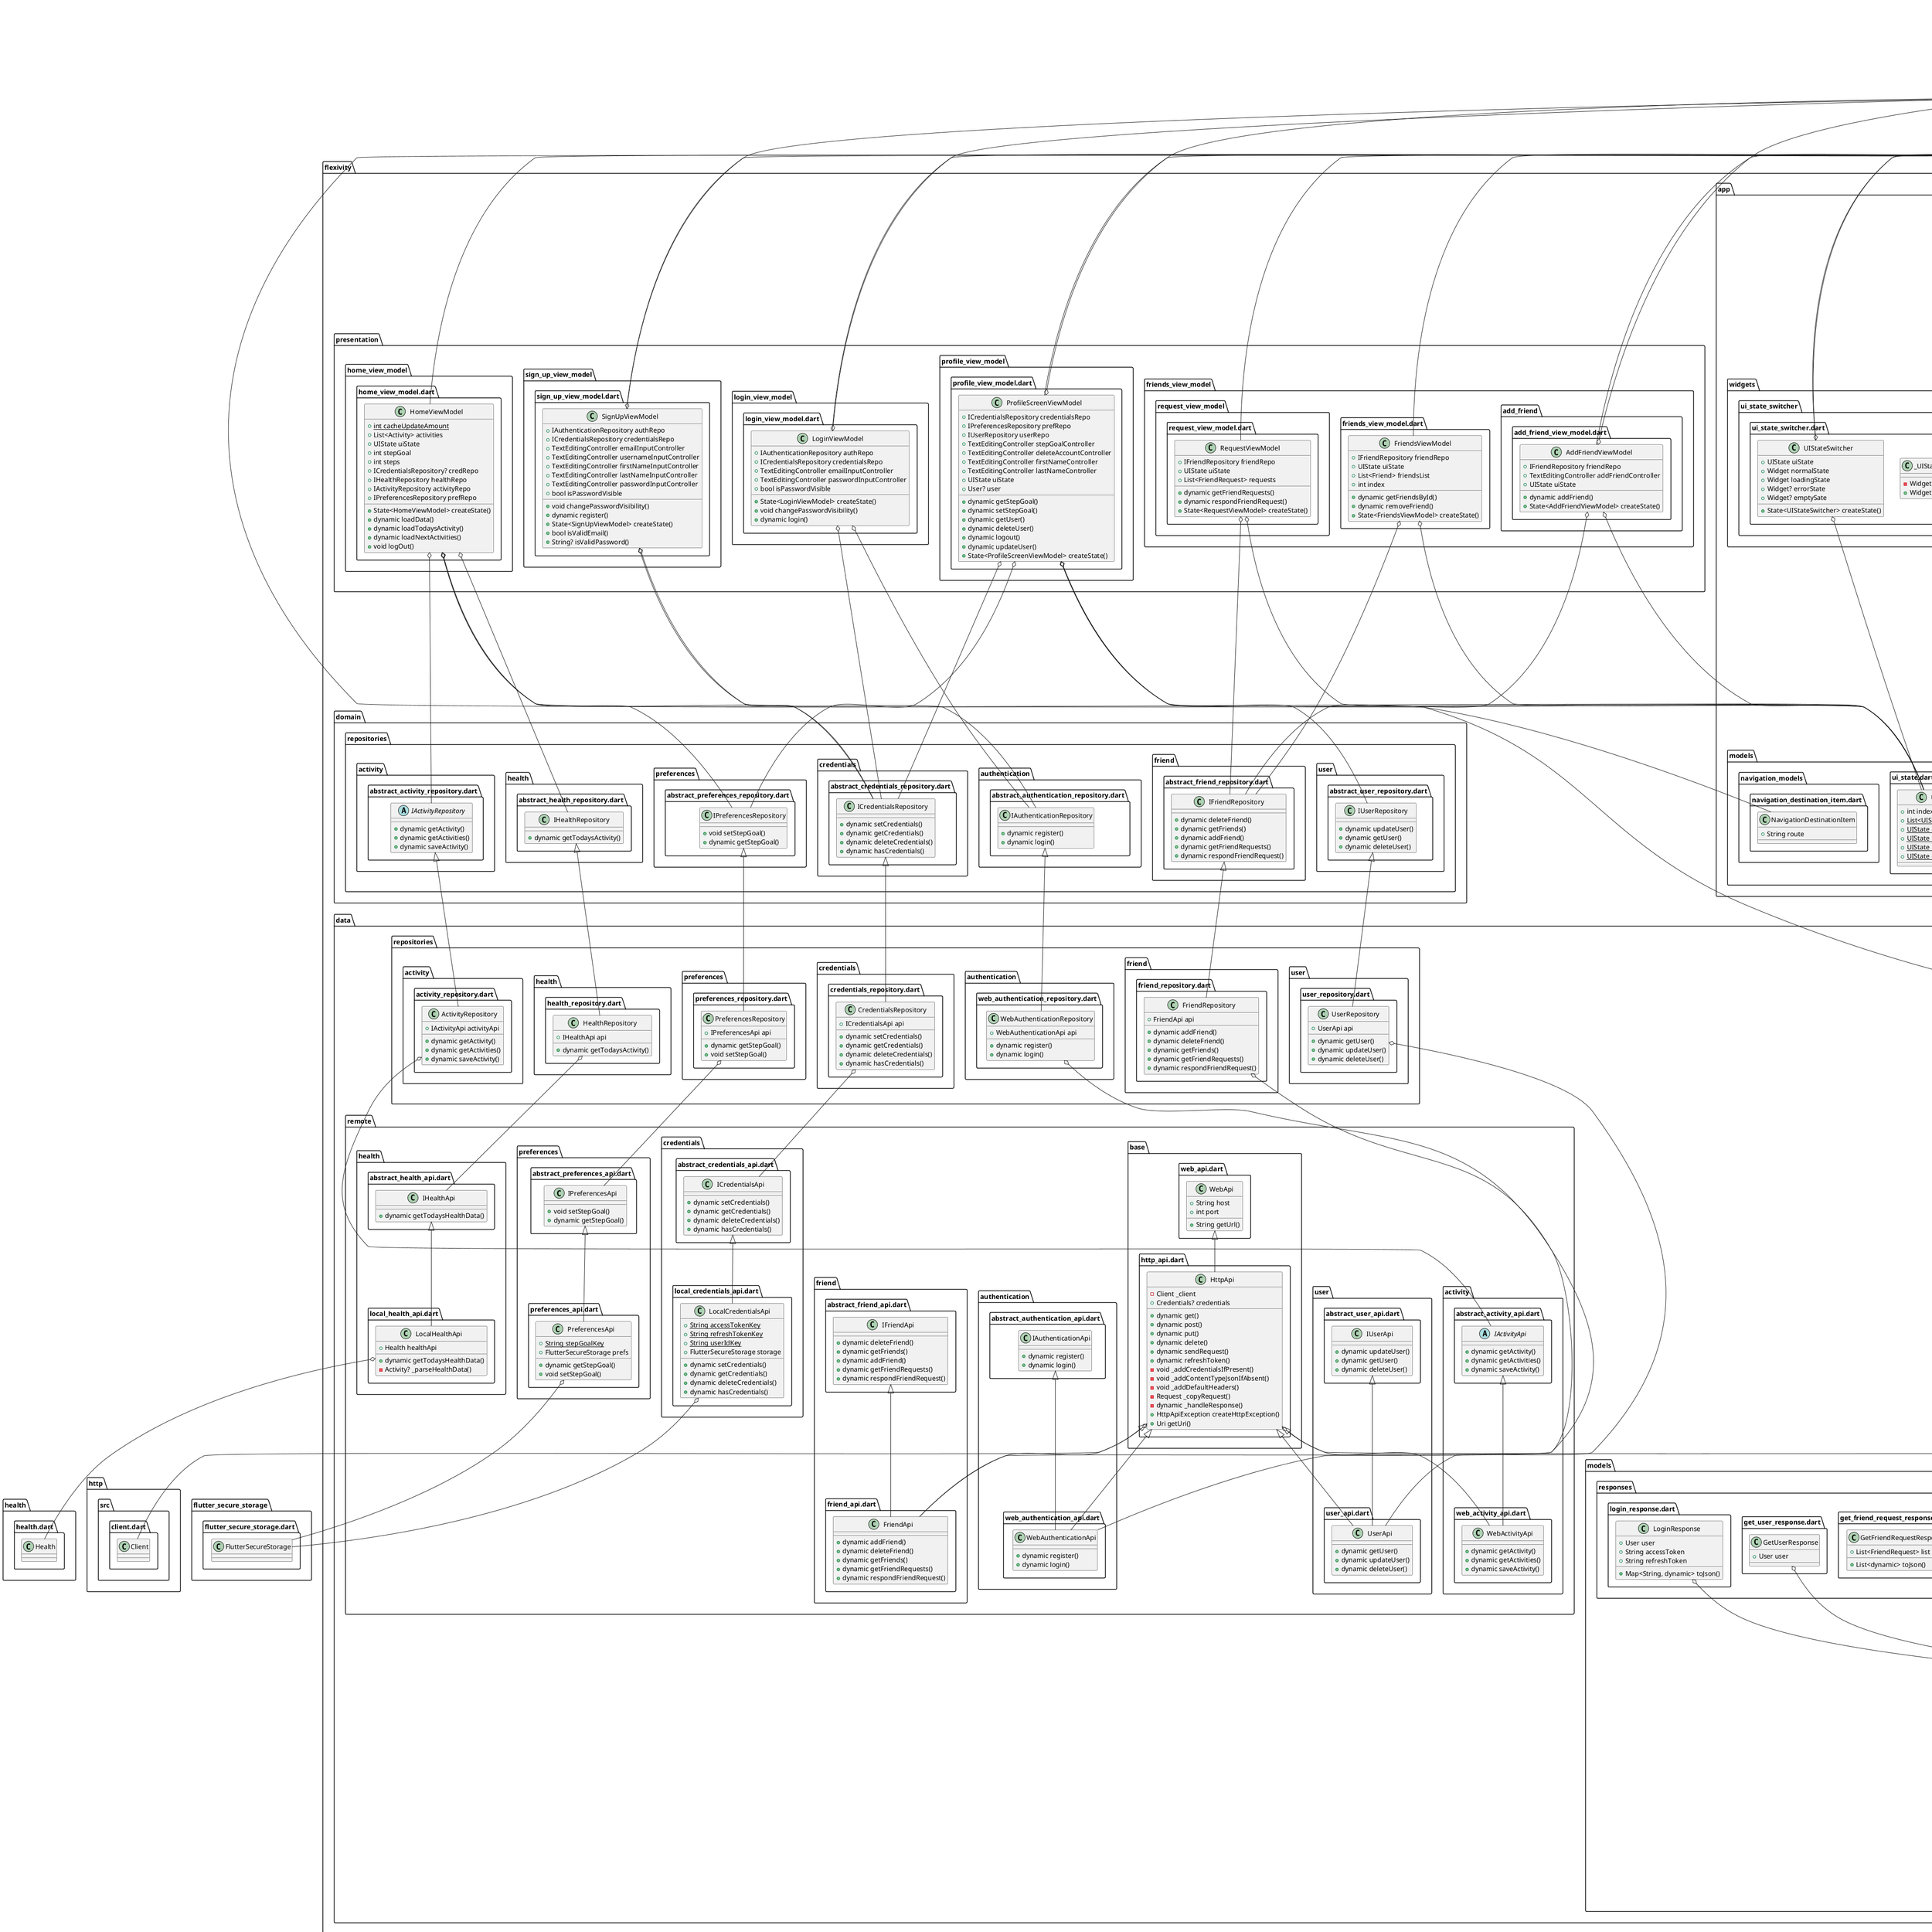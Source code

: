 @startuml class-diagram
set namespaceSeparator ::

class "flexivity::app::models::navigation_models::navigation_destination_item.dart::NavigationDestinationItem" {
  +String route
}

"flutter::src::material::navigation_bar.dart::NavigationDestination" <|-- "flexivity::app::models::navigation_models::navigation_destination_item.dart::NavigationDestinationItem"

class "flexivity::app::models::ui_state.dart::UIState" {
  +int index
  {static} +List<UIState> values
  {static} +UIState empty
  {static} +UIState loading
  {static} +UIState normal
  {static} +UIState error
}

"flexivity::app::models::ui_state.dart::UIState" o-- "flexivity::app::models::ui_state.dart::UIState"
"dart::core::Enum" <|-- "flexivity::app::models::ui_state.dart::UIState"

class "flexivity::app::theme::app_theme.dart::FlexivityAppTheme" {
  {static} +dynamic buildLightTheme()
  {static} +dynamic buildDarkTheme()
}

class "flexivity::app::views::home_view::widgets::activity_list.dart::ActivityList" {
  +List<Activity> activityRecords
  +State<StatefulWidget> createState()
}

"flutter::src::widgets::framework.dart::StatefulWidget" <|-- "flexivity::app::views::home_view::widgets::activity_list.dart::ActivityList"

class "flexivity::app::views::home_view::widgets::activity_list.dart::_ActivityList" {
  +Widget build()
  +Widget createListSpacing()
}

"flutter::src::widgets::framework.dart::State" <|-- "flexivity::app::views::home_view::widgets::activity_list.dart::_ActivityList"

class "flexivity::app::views::home_view::widgets::activity_list_item.dart::ActivityListItem" {
  +Activity activity
  +Widget build()
}

"flexivity::app::views::home_view::widgets::activity_list_item.dart::ActivityListItem" o-- "flexivity::data::models::activity.dart::Activity"
"flutter::src::widgets::framework.dart::StatelessWidget" <|-- "flexivity::app::views::home_view::widgets::activity_list_item.dart::ActivityListItem"

class "flexivity::app::views::home_view::widgets::list_date_divider.dart::ListDateDivider" {
  +DateTime date
  +Widget build()
}

"flutter::src::widgets::framework.dart::StatelessWidget" <|-- "flexivity::app::views::home_view::widgets::list_date_divider.dart::ListDateDivider"

class "flexivity::app::views::home_view::widgets::step_goal_gauge::step_goal_gauge.dart::StepGoalGauge" {
  +Duration duration
  +int stepGoal
  +int totalSteps
  +Curve curve
  +Size size
  +State<StatefulWidget> createState()
}

"flexivity::app::views::home_view::widgets::step_goal_gauge::step_goal_gauge.dart::StepGoalGauge" o-- "flutter::src::animation::curves.dart::Curve"
"flexivity::app::views::home_view::widgets::step_goal_gauge::step_goal_gauge.dart::StepGoalGauge" o-- "dart::ui::Size"
"flutter::src::widgets::framework.dart::StatefulWidget" <|-- "flexivity::app::views::home_view::widgets::step_goal_gauge::step_goal_gauge.dart::StepGoalGauge"

class "flexivity::app::views::home_view::widgets::step_goal_gauge::step_goal_gauge.dart::StepGoalGaugeState" {
  -AnimationController _controller
  +void initState()
  +void dispose()
  +Widget build()
}

"flexivity::app::views::home_view::widgets::step_goal_gauge::step_goal_gauge.dart::StepGoalGaugeState" o-- "flutter::src::animation::animation_controller.dart::AnimationController"
"flutter::src::widgets::framework.dart::State" <|-- "flexivity::app::views::home_view::widgets::step_goal_gauge::step_goal_gauge.dart::StepGoalGaugeState"
"flutter::src::widgets::ticker_provider.dart::SingleTickerProviderStateMixin" <|-- "flexivity::app::views::home_view::widgets::step_goal_gauge::step_goal_gauge.dart::StepGoalGaugeState"

class "flexivity::app::views::home_view::widgets::step_goal_gauge::step_goal_gauge_painter.dart::StepGoalIndicatorPainter" {
  {static} +double innerIndicatorSeparatorHeight
  {static} +double defaultStrokeWidth
  {static} +double defaultFontSize
  {static} +double padding
  {static} +double halfCircle
  {static} +double fullCircle
  {static} +double bottomOffset
  {static} +double startAngle
  {static} +double sweepAngle
  {static} +double topLeftCircleAngle
  {static} +double bottomRightCircleAngle
  {static} +double maxPercentage
  {static} +Size minSize
  +ThemeData? theme
  +int stepGoal
  +int totalSteps
  +bool shouldRepaint()
  +void paint()
  -void _drawStepsGauge()
  +void drawInner()
  +void drawStatus()
  +void drawStatusText()
  -Paint _getCompletedPaintStyle()
  -Paint _getIncompletePaintStyle()
  -Paint _getElementPaint()
  -TextStyle _getTitleStyle()
  -TextStyle _getTextStyle()
  +void drawCenteredText()
  -Rect _innerCircleRect()
  -Point<num> _statusPos()
  +double halve()
  -double _degreesToRadians()
  -double _degreesForPercentage()
  -Point<num> _getPositionInCircle()
  -Point<num> _getCenter()
}

"flexivity::app::views::home_view::widgets::step_goal_gauge::step_goal_gauge_painter.dart::StepGoalIndicatorPainter" o-- "dart::ui::Size"
"flexivity::app::views::home_view::widgets::step_goal_gauge::step_goal_gauge_painter.dart::StepGoalIndicatorPainter" o-- "flutter::src::material::theme_data.dart::ThemeData"
"flutter::src::rendering::custom_paint.dart::CustomPainter" <|-- "flexivity::app::views::home_view::widgets::step_goal_gauge::step_goal_gauge_painter.dart::StepGoalIndicatorPainter"

class "flexivity::app::widgets::full_width_button.dart::FullWidthButton" {
  +String label
  +void Function() onPressed
  +ButtonStyle? style
  +bool isLoading
  +State<FullWidthButton> createState()
}

"flexivity::app::widgets::full_width_button.dart::FullWidthButton" o-- "null::void Function()"
"flexivity::app::widgets::full_width_button.dart::FullWidthButton" o-- "flutter::src::material::button_style.dart::ButtonStyle"
"flutter::src::widgets::framework.dart::StatefulWidget" <|-- "flexivity::app::widgets::full_width_button.dart::FullWidthButton"

class "flexivity::app::widgets::full_width_button.dart::_FullWidthButtonState" {
  +Widget build()
}

"flutter::src::widgets::framework.dart::State" <|-- "flexivity::app::widgets::full_width_button.dart::_FullWidthButtonState"

class "flexivity::app::widgets::navbar_widget.dart::NavbarWidget" {
  +int index
  +State<NavbarWidget> createState()
}

"flutter::src::widgets::framework.dart::StatefulWidget" <|-- "flexivity::app::widgets::navbar_widget.dart::NavbarWidget"

class "flexivity::app::widgets::navbar_widget.dart::_NavbarWidgetState" {
  {static} +List<NavigationDestinationItem> destinations
  +Widget build()
}

"flutter::src::widgets::framework.dart::State" <|-- "flexivity::app::widgets::navbar_widget.dart::_NavbarWidgetState"

class "flexivity::app::widgets::outlined_text_field.dart::OutlinedTextField" {
  +TextEditingController controller
  +String? hint
  +Widget build()
}

"flexivity::app::widgets::outlined_text_field.dart::OutlinedTextField" o-- "flutter::src::widgets::editable_text.dart::TextEditingController"
"flutter::src::widgets::framework.dart::StatelessWidget" <|-- "flexivity::app::widgets::outlined_text_field.dart::OutlinedTextField"

class "flexivity::app::widgets::ui_state_switcher::ui_state_switcher.dart::UIStateSwitcher" {
  +UIState uiState
  +Widget normalState
  +Widget loadingState
  +Widget? errorState
  +Widget? emptySate
  +State<UIStateSwitcher> createState()
}

"flexivity::app::widgets::ui_state_switcher::ui_state_switcher.dart::UIStateSwitcher" o-- "flexivity::app::models::ui_state.dart::UIState"
"flexivity::app::widgets::ui_state_switcher::ui_state_switcher.dart::UIStateSwitcher" o-- "flutter::src::widgets::framework.dart::Widget"
"flutter::src::widgets::framework.dart::StatefulWidget" <|-- "flexivity::app::widgets::ui_state_switcher::ui_state_switcher.dart::UIStateSwitcher"

class "flexivity::app::widgets::ui_state_switcher::ui_state_switcher.dart::_UIStateSwitcherState" {
  -Widget _buildBody()
  +Widget build()
}

"flutter::src::widgets::framework.dart::State" <|-- "flexivity::app::widgets::ui_state_switcher::ui_state_switcher.dart::_UIStateSwitcherState"

class "flexivity::data::globals.dart::Globals" {
  {static} +Credentials? credentials
}

"flexivity::data::globals.dart::Globals" o-- "flexivity::data::models::credentials.dart::Credentials"

class "flexivity::data::models::activity.dart::Activity" {
  +int activityId
  +DateTime activityAt
  +int steps
  +double calories
  +Map<String, dynamic> toJson()
}

class "flexivity::data::models::credentials.dart::Credentials" {
  +int userId
  +String accessToken
  +String refreshToken
}

class "flexivity::data::models::day_activity.dart::DayActivity" {
  +int steps
  +int calories
  +Map<String, dynamic> toJson()
}

class "flexivity::data::models::errors::api_authentication_exception.dart::ApiAuthenticationException" {
  +String message
}

"dart::core::Exception" <|-- "flexivity::data::models::errors::api_authentication_exception.dart::ApiAuthenticationException"

class "flexivity::data::models::errors::api_exception.dart::ApiException" {
  +String message
}

"dart::core::Exception" <|-- "flexivity::data::models::errors::api_exception.dart::ApiException"

class "flexivity::data::models::errors::api_permission_exception.dart::ApiPermissionException" {
}

"flexivity::data::models::errors::api_exception.dart::ApiException" <|-- "flexivity::data::models::errors::api_permission_exception.dart::ApiPermissionException"

class "flexivity::data::models::errors::http_api_exception.dart::HttpApiException" {
  +int statusCode
}

"flexivity::data::models::errors::api_exception.dart::ApiException" <|-- "flexivity::data::models::errors::http_api_exception.dart::HttpApiException"

class "flexivity::data::models::friend.dart::Friend" {
  +DayActivity? activity
  +Map<String, dynamic> toJson()
}

"flexivity::data::models::friend.dart::Friend" o-- "flexivity::data::models::day_activity.dart::DayActivity"
"flexivity::data::models::user.dart::User" <|-- "flexivity::data::models::friend.dart::Friend"

class "flexivity::data::models::friendship.dart::Friendship" {
  +int friendshipId
  +Friend friend
  +FriendshipStatus status
  +int actionUserId
  +DateTime createdAt
  +DateTime updatedAt
  +Map<String, dynamic> toJson()
}

"flexivity::data::models::friendship.dart::Friendship" o-- "flexivity::data::models::friend.dart::Friend"
"flexivity::data::models::friendship.dart::Friendship" o-- "flexivity::data::models::friendship_status.dart::FriendshipStatus"

class "flexivity::data::models::friendship_status.dart::FriendshipStatus" {
  +int index
  {static} +List<FriendshipStatus> values
  {static} +FriendshipStatus pending
  {static} +FriendshipStatus accepted
  {static} +FriendshipStatus rejected
  {static} +FriendshipStatus blocked
}

"flexivity::data::models::friendship_status.dart::FriendshipStatus" o-- "flexivity::data::models::friendship_status.dart::FriendshipStatus"
"dart::core::Enum" <|-- "flexivity::data::models::friendship_status.dart::FriendshipStatus"

class "flexivity::data::models::friend_request.dart::FriendRequest" {
  +int friendshipId
  +User friend
  +FriendshipStatus status
  +int actionUserId
  +DateTime createdAt
  +DateTime updatedAt
  +Map<String, dynamic> toJson()
}

"flexivity::data::models::friend_request.dart::FriendRequest" o-- "flexivity::data::models::user.dart::User"
"flexivity::data::models::friend_request.dart::FriendRequest" o-- "flexivity::data::models::friendship_status.dart::FriendshipStatus"

class "flexivity::data::models::new_user.dart::NewUser" {
  +String password
  +Map<String, dynamic> toJson()
}

"flexivity::data::models::user.dart::User" <|-- "flexivity::data::models::new_user.dart::NewUser"

class "flexivity::data::models::requests::delete_friend_request.dart::DeleteFriendRequest" {
  +int userId
  +int friendId
  +Map<String, dynamic> toJson()
}

class "flexivity::data::models::requests::login_request.dart::LoginRequest" {
  +String email
  +String password
  +Map<String, dynamic> toJson()
}

class "flexivity::data::models::requests::response_friendship_request.dart::ResponseFriendshipRequest" {
  +int userId
  +int friendId
  +FriendshipStatus status
  +Map<String, dynamic> toJson()
}

"flexivity::data::models::requests::response_friendship_request.dart::ResponseFriendshipRequest" o-- "flexivity::data::models::friendship_status.dart::FriendshipStatus"

class "flexivity::data::models::requests::send_friend_request.dart::SendFriendRequest" {
  +int userId
  +String friendUserName
  +FriendshipStatus status
  +Map<String, dynamic> toJson()
}

"flexivity::data::models::requests::send_friend_request.dart::SendFriendRequest" o-- "flexivity::data::models::friendship_status.dart::FriendshipStatus"

class "flexivity::data::models::responses::error_response.dart::ErrorResponse" {
  +String message
  +String status
  +DateTime timestamp
  +Map<String, dynamic> toJson()
}

class "flexivity::data::models::responses::get_friendships_response.dart::GetFriendshipResponse" {
  +List<Friendship> list
  +List<dynamic> toJson()
}

class "flexivity::data::models::responses::get_friend_request_response.dart::GetFriendRequestResponse" {
  +List<FriendRequest> list
  +List<dynamic> toJson()
}

class "flexivity::data::models::responses::get_user_response.dart::GetUserResponse" {
  +User user
}

"flexivity::data::models::responses::get_user_response.dart::GetUserResponse" o-- "flexivity::data::models::user.dart::User"

class "flexivity::data::models::responses::login_response.dart::LoginResponse" {
  +User user
  +String accessToken
  +String refreshToken
  +Map<String, dynamic> toJson()
}

"flexivity::data::models::responses::login_response.dart::LoginResponse" o-- "flexivity::data::models::user.dart::User"

class "flexivity::data::models::user.dart::User" {
  +int userId
  +String email
  +String userName
  +String firstName
  +String lastName
  +String role
  +Map<String, dynamic> toJson()
}

abstract class "flexivity::data::remote::activity::abstract_activity_api.dart::IActivityApi" {
  +dynamic getActivity()
  +dynamic getActivities()
  +dynamic saveActivity()
}

class "flexivity::data::remote::activity::web_activity_api.dart::WebActivityApi" {
  +dynamic getActivity()
  +dynamic getActivities()
  +dynamic saveActivity()
}

"flexivity::data::remote::base::http_api.dart::HttpApi" <|-- "flexivity::data::remote::activity::web_activity_api.dart::WebActivityApi"
"flexivity::data::remote::activity::abstract_activity_api.dart::IActivityApi" <|-- "flexivity::data::remote::activity::web_activity_api.dart::WebActivityApi"

class "flexivity::data::remote::authentication::abstract_authentication_api.dart::IAuthenticationApi" {
  +dynamic register()
  +dynamic login()
}

class "flexivity::data::remote::authentication::web_authentication_api.dart::WebAuthenticationApi" {
  +dynamic register()
  +dynamic login()
}

"flexivity::data::remote::base::http_api.dart::HttpApi" <|-- "flexivity::data::remote::authentication::web_authentication_api.dart::WebAuthenticationApi"
"flexivity::data::remote::authentication::abstract_authentication_api.dart::IAuthenticationApi" <|-- "flexivity::data::remote::authentication::web_authentication_api.dart::WebAuthenticationApi"

class "flexivity::data::remote::base::http_api.dart::HttpApi" {
  -Client _client
  +Credentials? credentials
  +dynamic get()
  +dynamic post()
  +dynamic put()
  +dynamic delete()
  +dynamic sendRequest()
  +dynamic refreshToken()
  -void _addCredentialsIfPresent()
  -void _addContentTypeJsonIfAbsent()
  -void _addDefaultHeaders()
  -Request _copyRequest()
  -dynamic _handleResponse()
  +HttpApiException createHttpException()
  +Uri getUri()
}

"flexivity::data::remote::base::http_api.dart::HttpApi" o-- "http::src::client.dart::Client"
"flexivity::data::remote::base::http_api.dart::HttpApi" o-- "flexivity::data::models::credentials.dart::Credentials"
"flexivity::data::remote::base::web_api.dart::WebApi" <|-- "flexivity::data::remote::base::http_api.dart::HttpApi"

class "flexivity::data::remote::base::web_api.dart::WebApi" {
  +String host
  +int port
  +String getUrl()
}

class "flexivity::data::remote::credentials::abstract_credentials_api.dart::ICredentialsApi" {
  +dynamic setCredentials()
  +dynamic getCredentials()
  +dynamic deleteCredentials()
  +dynamic hasCredentials()
}

class "flexivity::data::remote::credentials::local_credentials_api.dart::LocalCredentialsApi" {
  {static} +String accessTokenKey
  {static} +String refreshTokenKey
  {static} +String userIdKey
  +FlutterSecureStorage storage
  +dynamic setCredentials()
  +dynamic getCredentials()
  +dynamic deleteCredentials()
  +dynamic hasCredentials()
}

"flexivity::data::remote::credentials::local_credentials_api.dart::LocalCredentialsApi" o-- "flutter_secure_storage::flutter_secure_storage.dart::FlutterSecureStorage"
"flexivity::data::remote::credentials::abstract_credentials_api.dart::ICredentialsApi" <|-- "flexivity::data::remote::credentials::local_credentials_api.dart::LocalCredentialsApi"

class "flexivity::data::remote::friend::abstract_friend_api.dart::IFriendApi" {
  +dynamic deleteFriend()
  +dynamic getFriends()
  +dynamic addFriend()
  +dynamic getFriendRequests()
  +dynamic respondFriendRequest()
}

class "flexivity::data::remote::friend::friend_api.dart::FriendApi" {
  +dynamic addFriend()
  +dynamic deleteFriend()
  +dynamic getFriends()
  +dynamic getFriendRequests()
  +dynamic respondFriendRequest()
}

"flexivity::data::remote::base::http_api.dart::HttpApi" <|-- "flexivity::data::remote::friend::friend_api.dart::FriendApi"
"flexivity::data::remote::friend::abstract_friend_api.dart::IFriendApi" <|-- "flexivity::data::remote::friend::friend_api.dart::FriendApi"

class "flexivity::data::remote::health::abstract_health_api.dart::IHealthApi" {
  +dynamic getTodaysHealthData()
}

class "flexivity::data::remote::health::local_health_api.dart::LocalHealthApi" {
  +Health healthApi
  +dynamic getTodaysHealthData()
  -Activity? _parseHealthData()
}

"flexivity::data::remote::health::local_health_api.dart::LocalHealthApi" o-- "health::health.dart::Health"
"flexivity::data::remote::health::abstract_health_api.dart::IHealthApi" <|-- "flexivity::data::remote::health::local_health_api.dart::LocalHealthApi"

class "flexivity::data::remote::preferences::abstract_preferences_api.dart::IPreferencesApi" {
  +void setStepGoal()
  +dynamic getStepGoal()
}

class "flexivity::data::remote::preferences::preferences_api.dart::PreferencesApi" {
  {static} +String stepGoalKey
  +FlutterSecureStorage prefs
  +dynamic getStepGoal()
  +void setStepGoal()
}

"flexivity::data::remote::preferences::preferences_api.dart::PreferencesApi" o-- "flutter_secure_storage::flutter_secure_storage.dart::FlutterSecureStorage"
"flexivity::data::remote::preferences::abstract_preferences_api.dart::IPreferencesApi" <|-- "flexivity::data::remote::preferences::preferences_api.dart::PreferencesApi"

class "flexivity::data::remote::user::abstract_user_api.dart::IUserApi" {
  +dynamic updateUser()
  +dynamic getUser()
  +dynamic deleteUser()
}

class "flexivity::data::remote::user::user_api.dart::UserApi" {
  +dynamic getUser()
  +dynamic updateUser()
  +dynamic deleteUser()
}

"flexivity::data::remote::base::http_api.dart::HttpApi" <|-- "flexivity::data::remote::user::user_api.dart::UserApi"
"flexivity::data::remote::user::abstract_user_api.dart::IUserApi" <|-- "flexivity::data::remote::user::user_api.dart::UserApi"

class "flexivity::data::repositories::activity::activity_repository.dart::ActivityRepository" {
  +IActivityApi activityApi
  +dynamic getActivity()
  +dynamic getActivities()
  +dynamic saveActivity()
}

"flexivity::data::repositories::activity::activity_repository.dart::ActivityRepository" o-- "flexivity::data::remote::activity::abstract_activity_api.dart::IActivityApi"
"flexivity::domain::repositories::activity::abstract_activity_repository.dart::IActivityRepository" <|-- "flexivity::data::repositories::activity::activity_repository.dart::ActivityRepository"

class "flexivity::data::repositories::authentication::web_authentication_repository.dart::WebAuthenticationRepository" {
  +WebAuthenticationApi api
  +dynamic register()
  +dynamic login()
}

"flexivity::data::repositories::authentication::web_authentication_repository.dart::WebAuthenticationRepository" o-- "flexivity::data::remote::authentication::web_authentication_api.dart::WebAuthenticationApi"
"flexivity::domain::repositories::authentication::abstract_authentication_repository.dart::IAuthenticationRepository" <|-- "flexivity::data::repositories::authentication::web_authentication_repository.dart::WebAuthenticationRepository"

class "flexivity::data::repositories::credentials::credentials_repository.dart::CredentialsRepository" {
  +ICredentialsApi api
  +dynamic setCredentials()
  +dynamic getCredentials()
  +dynamic deleteCredentials()
  +dynamic hasCredentials()
}

"flexivity::data::repositories::credentials::credentials_repository.dart::CredentialsRepository" o-- "flexivity::data::remote::credentials::abstract_credentials_api.dart::ICredentialsApi"
"flexivity::domain::repositories::credentials::abstract_credentials_repository.dart::ICredentialsRepository" <|-- "flexivity::data::repositories::credentials::credentials_repository.dart::CredentialsRepository"

class "flexivity::data::repositories::friend::friend_repository.dart::FriendRepository" {
  +FriendApi api
  +dynamic addFriend()
  +dynamic deleteFriend()
  +dynamic getFriends()
  +dynamic getFriendRequests()
  +dynamic respondFriendRequest()
}

"flexivity::data::repositories::friend::friend_repository.dart::FriendRepository" o-- "flexivity::data::remote::friend::friend_api.dart::FriendApi"
"flexivity::domain::repositories::friend::abstract_friend_repository.dart::IFriendRepository" <|-- "flexivity::data::repositories::friend::friend_repository.dart::FriendRepository"

class "flexivity::data::repositories::health::health_repository.dart::HealthRepository" {
  +IHealthApi api
  +dynamic getTodaysActivity()
}

"flexivity::data::repositories::health::health_repository.dart::HealthRepository" o-- "flexivity::data::remote::health::abstract_health_api.dart::IHealthApi"
"flexivity::domain::repositories::health::abstract_health_repository.dart::IHealthRepository" <|-- "flexivity::data::repositories::health::health_repository.dart::HealthRepository"

class "flexivity::data::repositories::preferences::preferences_repository.dart::PreferencesRepository" {
  +IPreferencesApi api
  +dynamic getStepGoal()
  +void setStepGoal()
}

"flexivity::data::repositories::preferences::preferences_repository.dart::PreferencesRepository" o-- "flexivity::data::remote::preferences::abstract_preferences_api.dart::IPreferencesApi"
"flexivity::domain::repositories::preferences::abstract_preferences_repository.dart::IPreferencesRepository" <|-- "flexivity::data::repositories::preferences::preferences_repository.dart::PreferencesRepository"

class "flexivity::data::repositories::user::user_repository.dart::UserRepository" {
  +UserApi api
  +dynamic getUser()
  +dynamic updateUser()
  +dynamic deleteUser()
}

"flexivity::data::repositories::user::user_repository.dart::UserRepository" o-- "flexivity::data::remote::user::user_api.dart::UserApi"
"flexivity::domain::repositories::user::abstract_user_repository.dart::IUserRepository" <|-- "flexivity::data::repositories::user::user_repository.dart::UserRepository"

abstract class "flexivity::domain::repositories::activity::abstract_activity_repository.dart::IActivityRepository" {
  +dynamic getActivity()
  +dynamic getActivities()
  +dynamic saveActivity()
}

class "flexivity::domain::repositories::authentication::abstract_authentication_repository.dart::IAuthenticationRepository" {
  +dynamic register()
  +dynamic login()
}

class "flexivity::domain::repositories::credentials::abstract_credentials_repository.dart::ICredentialsRepository" {
  +dynamic setCredentials()
  +dynamic getCredentials()
  +dynamic deleteCredentials()
  +dynamic hasCredentials()
}

class "flexivity::domain::repositories::friend::abstract_friend_repository.dart::IFriendRepository" {
  +dynamic deleteFriend()
  +dynamic getFriends()
  +dynamic addFriend()
  +dynamic getFriendRequests()
  +dynamic respondFriendRequest()
}

class "flexivity::domain::repositories::health::abstract_health_repository.dart::IHealthRepository" {
  +dynamic getTodaysActivity()
}

class "flexivity::domain::repositories::preferences::abstract_preferences_repository.dart::IPreferencesRepository" {
  +void setStepGoal()
  +dynamic getStepGoal()
}

class "flexivity::domain::repositories::user::abstract_user_repository.dart::IUserRepository" {
  +dynamic updateUser()
  +dynamic getUser()
  +dynamic deleteUser()
}

class "flexivity::main.dart::MyApp" {
  +Widget build()
}

"flutter::src::widgets::framework.dart::StatelessWidget" <|-- "flexivity::main.dart::MyApp"

class "flexivity::presentation::friends_view_model::add_friend::add_friend_view_model.dart::AddFriendViewModel" {
  +IFriendRepository friendRepo
  +TextEditingController addFriendController
  +UIState uiState
  +dynamic addFriend()
  +State<AddFriendViewModel> createState()
}

"flexivity::presentation::friends_view_model::add_friend::add_friend_view_model.dart::AddFriendViewModel" o-- "flexivity::domain::repositories::friend::abstract_friend_repository.dart::IFriendRepository"
"flexivity::presentation::friends_view_model::add_friend::add_friend_view_model.dart::AddFriendViewModel" o-- "flutter::src::widgets::editable_text.dart::TextEditingController"
"flexivity::presentation::friends_view_model::add_friend::add_friend_view_model.dart::AddFriendViewModel" o-- "flexivity::app::models::ui_state.dart::UIState"
"flutter::src::widgets::framework.dart::StatefulWidget" <|-- "flexivity::presentation::friends_view_model::add_friend::add_friend_view_model.dart::AddFriendViewModel"

class "flexivity::presentation::friends_view_model::friends_view_model.dart::FriendsViewModel" {
  +IFriendRepository friendRepo
  +UIState uiState
  +List<Friend> friendsList
  +int index
  +dynamic getFriendsById()
  +dynamic removeFriend()
  +State<FriendsViewModel> createState()
}

"flexivity::presentation::friends_view_model::friends_view_model.dart::FriendsViewModel" o-- "flexivity::domain::repositories::friend::abstract_friend_repository.dart::IFriendRepository"
"flexivity::presentation::friends_view_model::friends_view_model.dart::FriendsViewModel" o-- "flexivity::app::models::ui_state.dart::UIState"
"flutter::src::widgets::framework.dart::StatefulWidget" <|-- "flexivity::presentation::friends_view_model::friends_view_model.dart::FriendsViewModel"

class "flexivity::presentation::friends_view_model::request_view_model::request_view_model.dart::RequestViewModel" {
  +IFriendRepository friendRepo
  +UIState uiState
  +List<FriendRequest> requests
  +dynamic getFriendRequests()
  +dynamic respondFriendRequest()
  +State<RequestViewModel> createState()
}

"flexivity::presentation::friends_view_model::request_view_model::request_view_model.dart::RequestViewModel" o-- "flexivity::domain::repositories::friend::abstract_friend_repository.dart::IFriendRepository"
"flexivity::presentation::friends_view_model::request_view_model::request_view_model.dart::RequestViewModel" o-- "flexivity::app::models::ui_state.dart::UIState"
"flutter::src::widgets::framework.dart::StatefulWidget" <|-- "flexivity::presentation::friends_view_model::request_view_model::request_view_model.dart::RequestViewModel"

class "flexivity::presentation::home_view_model::home_view_model.dart::HomeViewModel" {
  {static} +int cacheUpdateAmount
  +List<Activity> activities
  +UIState uiState
  +int stepGoal
  +int steps
  +ICredentialsRepository? credRepo
  +IHealthRepository healthRepo
  +IActivityRepository activityRepo
  +IPreferencesRepository prefRepo
  +State<HomeViewModel> createState()
  +dynamic loadData()
  +dynamic loadTodaysActivity()
  +dynamic loadNextActivities()
  +void logOut()
}

"flexivity::presentation::home_view_model::home_view_model.dart::HomeViewModel" o-- "flexivity::app::models::ui_state.dart::UIState"
"flexivity::presentation::home_view_model::home_view_model.dart::HomeViewModel" o-- "flexivity::domain::repositories::credentials::abstract_credentials_repository.dart::ICredentialsRepository"
"flexivity::presentation::home_view_model::home_view_model.dart::HomeViewModel" o-- "flexivity::domain::repositories::health::abstract_health_repository.dart::IHealthRepository"
"flexivity::presentation::home_view_model::home_view_model.dart::HomeViewModel" o-- "flexivity::domain::repositories::activity::abstract_activity_repository.dart::IActivityRepository"
"flexivity::presentation::home_view_model::home_view_model.dart::HomeViewModel" o-- "flexivity::domain::repositories::preferences::abstract_preferences_repository.dart::IPreferencesRepository"
"flutter::src::widgets::framework.dart::StatefulWidget" <|-- "flexivity::presentation::home_view_model::home_view_model.dart::HomeViewModel"

class "flexivity::presentation::login_view_model::login_view_model.dart::LoginViewModel" {
  +IAuthenticationRepository authRepo
  +ICredentialsRepository credentialsRepo
  +TextEditingController emailInputController
  +TextEditingController passwordInputController
  +bool isPasswordVisible
  +State<LoginViewModel> createState()
  +void changePasswordVisibility()
  +dynamic login()
}

"flexivity::presentation::login_view_model::login_view_model.dart::LoginViewModel" o-- "flexivity::domain::repositories::authentication::abstract_authentication_repository.dart::IAuthenticationRepository"
"flexivity::presentation::login_view_model::login_view_model.dart::LoginViewModel" o-- "flexivity::domain::repositories::credentials::abstract_credentials_repository.dart::ICredentialsRepository"
"flexivity::presentation::login_view_model::login_view_model.dart::LoginViewModel" o-- "flutter::src::widgets::editable_text.dart::TextEditingController"
"flutter::src::widgets::framework.dart::StatefulWidget" <|-- "flexivity::presentation::login_view_model::login_view_model.dart::LoginViewModel"

class "flexivity::presentation::profile_view_model::profile_view_model.dart::ProfileScreenViewModel" {
  +ICredentialsRepository credentialsRepo
  +IPreferencesRepository prefRepo
  +IUserRepository userRepo
  +TextEditingController stepGoalController
  +TextEditingController deleteAccountController
  +TextEditingController firstNameController
  +TextEditingController lastNameController
  +UIState uiState
  +User? user
  +dynamic getStepGoal()
  +dynamic setStepGoal()
  +dynamic getUser()
  +dynamic deleteUser()
  +dynamic logout()
  +dynamic updateUser()
  +State<ProfileScreenViewModel> createState()
}

"flexivity::presentation::profile_view_model::profile_view_model.dart::ProfileScreenViewModel" o-- "flexivity::domain::repositories::credentials::abstract_credentials_repository.dart::ICredentialsRepository"
"flexivity::presentation::profile_view_model::profile_view_model.dart::ProfileScreenViewModel" o-- "flexivity::domain::repositories::preferences::abstract_preferences_repository.dart::IPreferencesRepository"
"flexivity::presentation::profile_view_model::profile_view_model.dart::ProfileScreenViewModel" o-- "flexivity::domain::repositories::user::abstract_user_repository.dart::IUserRepository"
"flexivity::presentation::profile_view_model::profile_view_model.dart::ProfileScreenViewModel" o-- "flutter::src::widgets::editable_text.dart::TextEditingController"
"flexivity::presentation::profile_view_model::profile_view_model.dart::ProfileScreenViewModel" o-- "flexivity::app::models::ui_state.dart::UIState"
"flexivity::presentation::profile_view_model::profile_view_model.dart::ProfileScreenViewModel" o-- "flexivity::data::models::user.dart::User"
"flutter::src::widgets::framework.dart::StatefulWidget" <|-- "flexivity::presentation::profile_view_model::profile_view_model.dart::ProfileScreenViewModel"

class "flexivity::presentation::sign_up_view_model::sign_up_view_model.dart::SignUpViewModel" {
  +IAuthenticationRepository authRepo
  +ICredentialsRepository credentialsRepo
  +TextEditingController emailInputController
  +TextEditingController usernameInputController
  +TextEditingController firstNameInputController
  +TextEditingController lastNameInputController
  +TextEditingController passwordInputController
  +bool isPasswordVisible
  +void changePasswordVisibility()
  +dynamic register()
  +State<SignUpViewModel> createState()
  +bool isValidEmail()
  +String? isValidPassword()
}

"flexivity::presentation::sign_up_view_model::sign_up_view_model.dart::SignUpViewModel" o-- "flexivity::domain::repositories::authentication::abstract_authentication_repository.dart::IAuthenticationRepository"
"flexivity::presentation::sign_up_view_model::sign_up_view_model.dart::SignUpViewModel" o-- "flexivity::domain::repositories::credentials::abstract_credentials_repository.dart::ICredentialsRepository"
"flexivity::presentation::sign_up_view_model::sign_up_view_model.dart::SignUpViewModel" o-- "flutter::src::widgets::editable_text.dart::TextEditingController"
"flutter::src::widgets::framework.dart::StatefulWidget" <|-- "flexivity::presentation::sign_up_view_model::sign_up_view_model.dart::SignUpViewModel"


@enduml